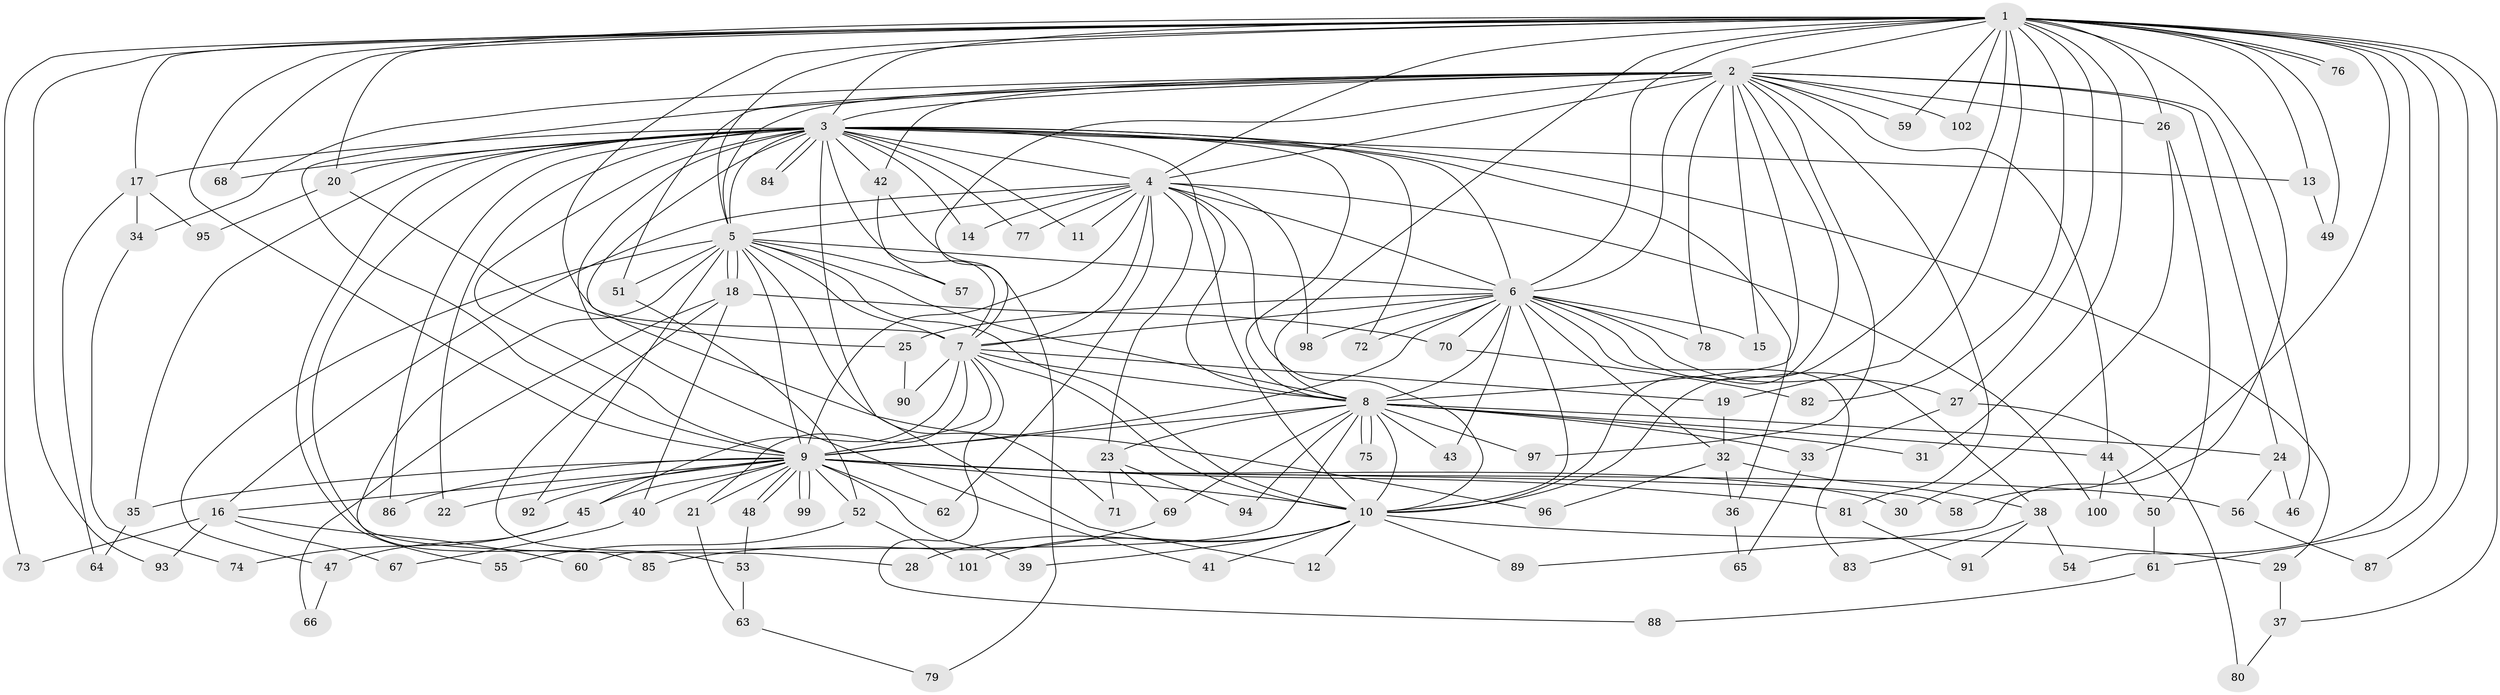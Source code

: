 // Generated by graph-tools (version 1.1) at 2025/14/03/09/25 04:14:16]
// undirected, 102 vertices, 229 edges
graph export_dot {
graph [start="1"]
  node [color=gray90,style=filled];
  1;
  2;
  3;
  4;
  5;
  6;
  7;
  8;
  9;
  10;
  11;
  12;
  13;
  14;
  15;
  16;
  17;
  18;
  19;
  20;
  21;
  22;
  23;
  24;
  25;
  26;
  27;
  28;
  29;
  30;
  31;
  32;
  33;
  34;
  35;
  36;
  37;
  38;
  39;
  40;
  41;
  42;
  43;
  44;
  45;
  46;
  47;
  48;
  49;
  50;
  51;
  52;
  53;
  54;
  55;
  56;
  57;
  58;
  59;
  60;
  61;
  62;
  63;
  64;
  65;
  66;
  67;
  68;
  69;
  70;
  71;
  72;
  73;
  74;
  75;
  76;
  77;
  78;
  79;
  80;
  81;
  82;
  83;
  84;
  85;
  86;
  87;
  88;
  89;
  90;
  91;
  92;
  93;
  94;
  95;
  96;
  97;
  98;
  99;
  100;
  101;
  102;
  1 -- 2;
  1 -- 3;
  1 -- 4;
  1 -- 5;
  1 -- 6;
  1 -- 7;
  1 -- 8;
  1 -- 9;
  1 -- 10;
  1 -- 13;
  1 -- 17;
  1 -- 19;
  1 -- 20;
  1 -- 26;
  1 -- 27;
  1 -- 31;
  1 -- 37;
  1 -- 49;
  1 -- 54;
  1 -- 58;
  1 -- 59;
  1 -- 61;
  1 -- 68;
  1 -- 73;
  1 -- 76;
  1 -- 76;
  1 -- 82;
  1 -- 87;
  1 -- 89;
  1 -- 93;
  1 -- 102;
  2 -- 3;
  2 -- 4;
  2 -- 5;
  2 -- 6;
  2 -- 7;
  2 -- 8;
  2 -- 9;
  2 -- 10;
  2 -- 15;
  2 -- 24;
  2 -- 26;
  2 -- 34;
  2 -- 42;
  2 -- 44;
  2 -- 46;
  2 -- 51;
  2 -- 59;
  2 -- 78;
  2 -- 81;
  2 -- 97;
  2 -- 102;
  3 -- 4;
  3 -- 5;
  3 -- 6;
  3 -- 7;
  3 -- 8;
  3 -- 9;
  3 -- 10;
  3 -- 11;
  3 -- 12;
  3 -- 13;
  3 -- 14;
  3 -- 17;
  3 -- 20;
  3 -- 22;
  3 -- 28;
  3 -- 29;
  3 -- 35;
  3 -- 36;
  3 -- 41;
  3 -- 42;
  3 -- 55;
  3 -- 68;
  3 -- 72;
  3 -- 77;
  3 -- 84;
  3 -- 84;
  3 -- 86;
  3 -- 96;
  4 -- 5;
  4 -- 6;
  4 -- 7;
  4 -- 8;
  4 -- 9;
  4 -- 10;
  4 -- 11;
  4 -- 14;
  4 -- 16;
  4 -- 23;
  4 -- 62;
  4 -- 77;
  4 -- 98;
  4 -- 100;
  5 -- 6;
  5 -- 7;
  5 -- 8;
  5 -- 9;
  5 -- 10;
  5 -- 18;
  5 -- 18;
  5 -- 47;
  5 -- 51;
  5 -- 57;
  5 -- 71;
  5 -- 85;
  5 -- 92;
  6 -- 7;
  6 -- 8;
  6 -- 9;
  6 -- 10;
  6 -- 15;
  6 -- 25;
  6 -- 27;
  6 -- 32;
  6 -- 38;
  6 -- 43;
  6 -- 70;
  6 -- 72;
  6 -- 78;
  6 -- 83;
  6 -- 98;
  7 -- 8;
  7 -- 9;
  7 -- 10;
  7 -- 19;
  7 -- 21;
  7 -- 45;
  7 -- 88;
  7 -- 90;
  8 -- 9;
  8 -- 10;
  8 -- 23;
  8 -- 24;
  8 -- 31;
  8 -- 33;
  8 -- 43;
  8 -- 44;
  8 -- 60;
  8 -- 69;
  8 -- 75;
  8 -- 75;
  8 -- 94;
  8 -- 97;
  9 -- 10;
  9 -- 16;
  9 -- 21;
  9 -- 22;
  9 -- 30;
  9 -- 35;
  9 -- 39;
  9 -- 40;
  9 -- 45;
  9 -- 48;
  9 -- 48;
  9 -- 52;
  9 -- 56;
  9 -- 58;
  9 -- 62;
  9 -- 81;
  9 -- 86;
  9 -- 92;
  9 -- 99;
  9 -- 99;
  10 -- 12;
  10 -- 28;
  10 -- 29;
  10 -- 39;
  10 -- 41;
  10 -- 89;
  10 -- 101;
  13 -- 49;
  16 -- 60;
  16 -- 67;
  16 -- 73;
  16 -- 93;
  17 -- 34;
  17 -- 64;
  17 -- 95;
  18 -- 40;
  18 -- 53;
  18 -- 66;
  18 -- 70;
  19 -- 32;
  20 -- 25;
  20 -- 95;
  21 -- 63;
  23 -- 69;
  23 -- 71;
  23 -- 94;
  24 -- 46;
  24 -- 56;
  25 -- 90;
  26 -- 30;
  26 -- 50;
  27 -- 33;
  27 -- 80;
  29 -- 37;
  32 -- 36;
  32 -- 38;
  32 -- 96;
  33 -- 65;
  34 -- 74;
  35 -- 64;
  36 -- 65;
  37 -- 80;
  38 -- 54;
  38 -- 83;
  38 -- 91;
  40 -- 67;
  42 -- 57;
  42 -- 79;
  44 -- 50;
  44 -- 100;
  45 -- 47;
  45 -- 74;
  47 -- 66;
  48 -- 53;
  50 -- 61;
  51 -- 52;
  52 -- 55;
  52 -- 101;
  53 -- 63;
  56 -- 87;
  61 -- 88;
  63 -- 79;
  69 -- 85;
  70 -- 82;
  81 -- 91;
}
